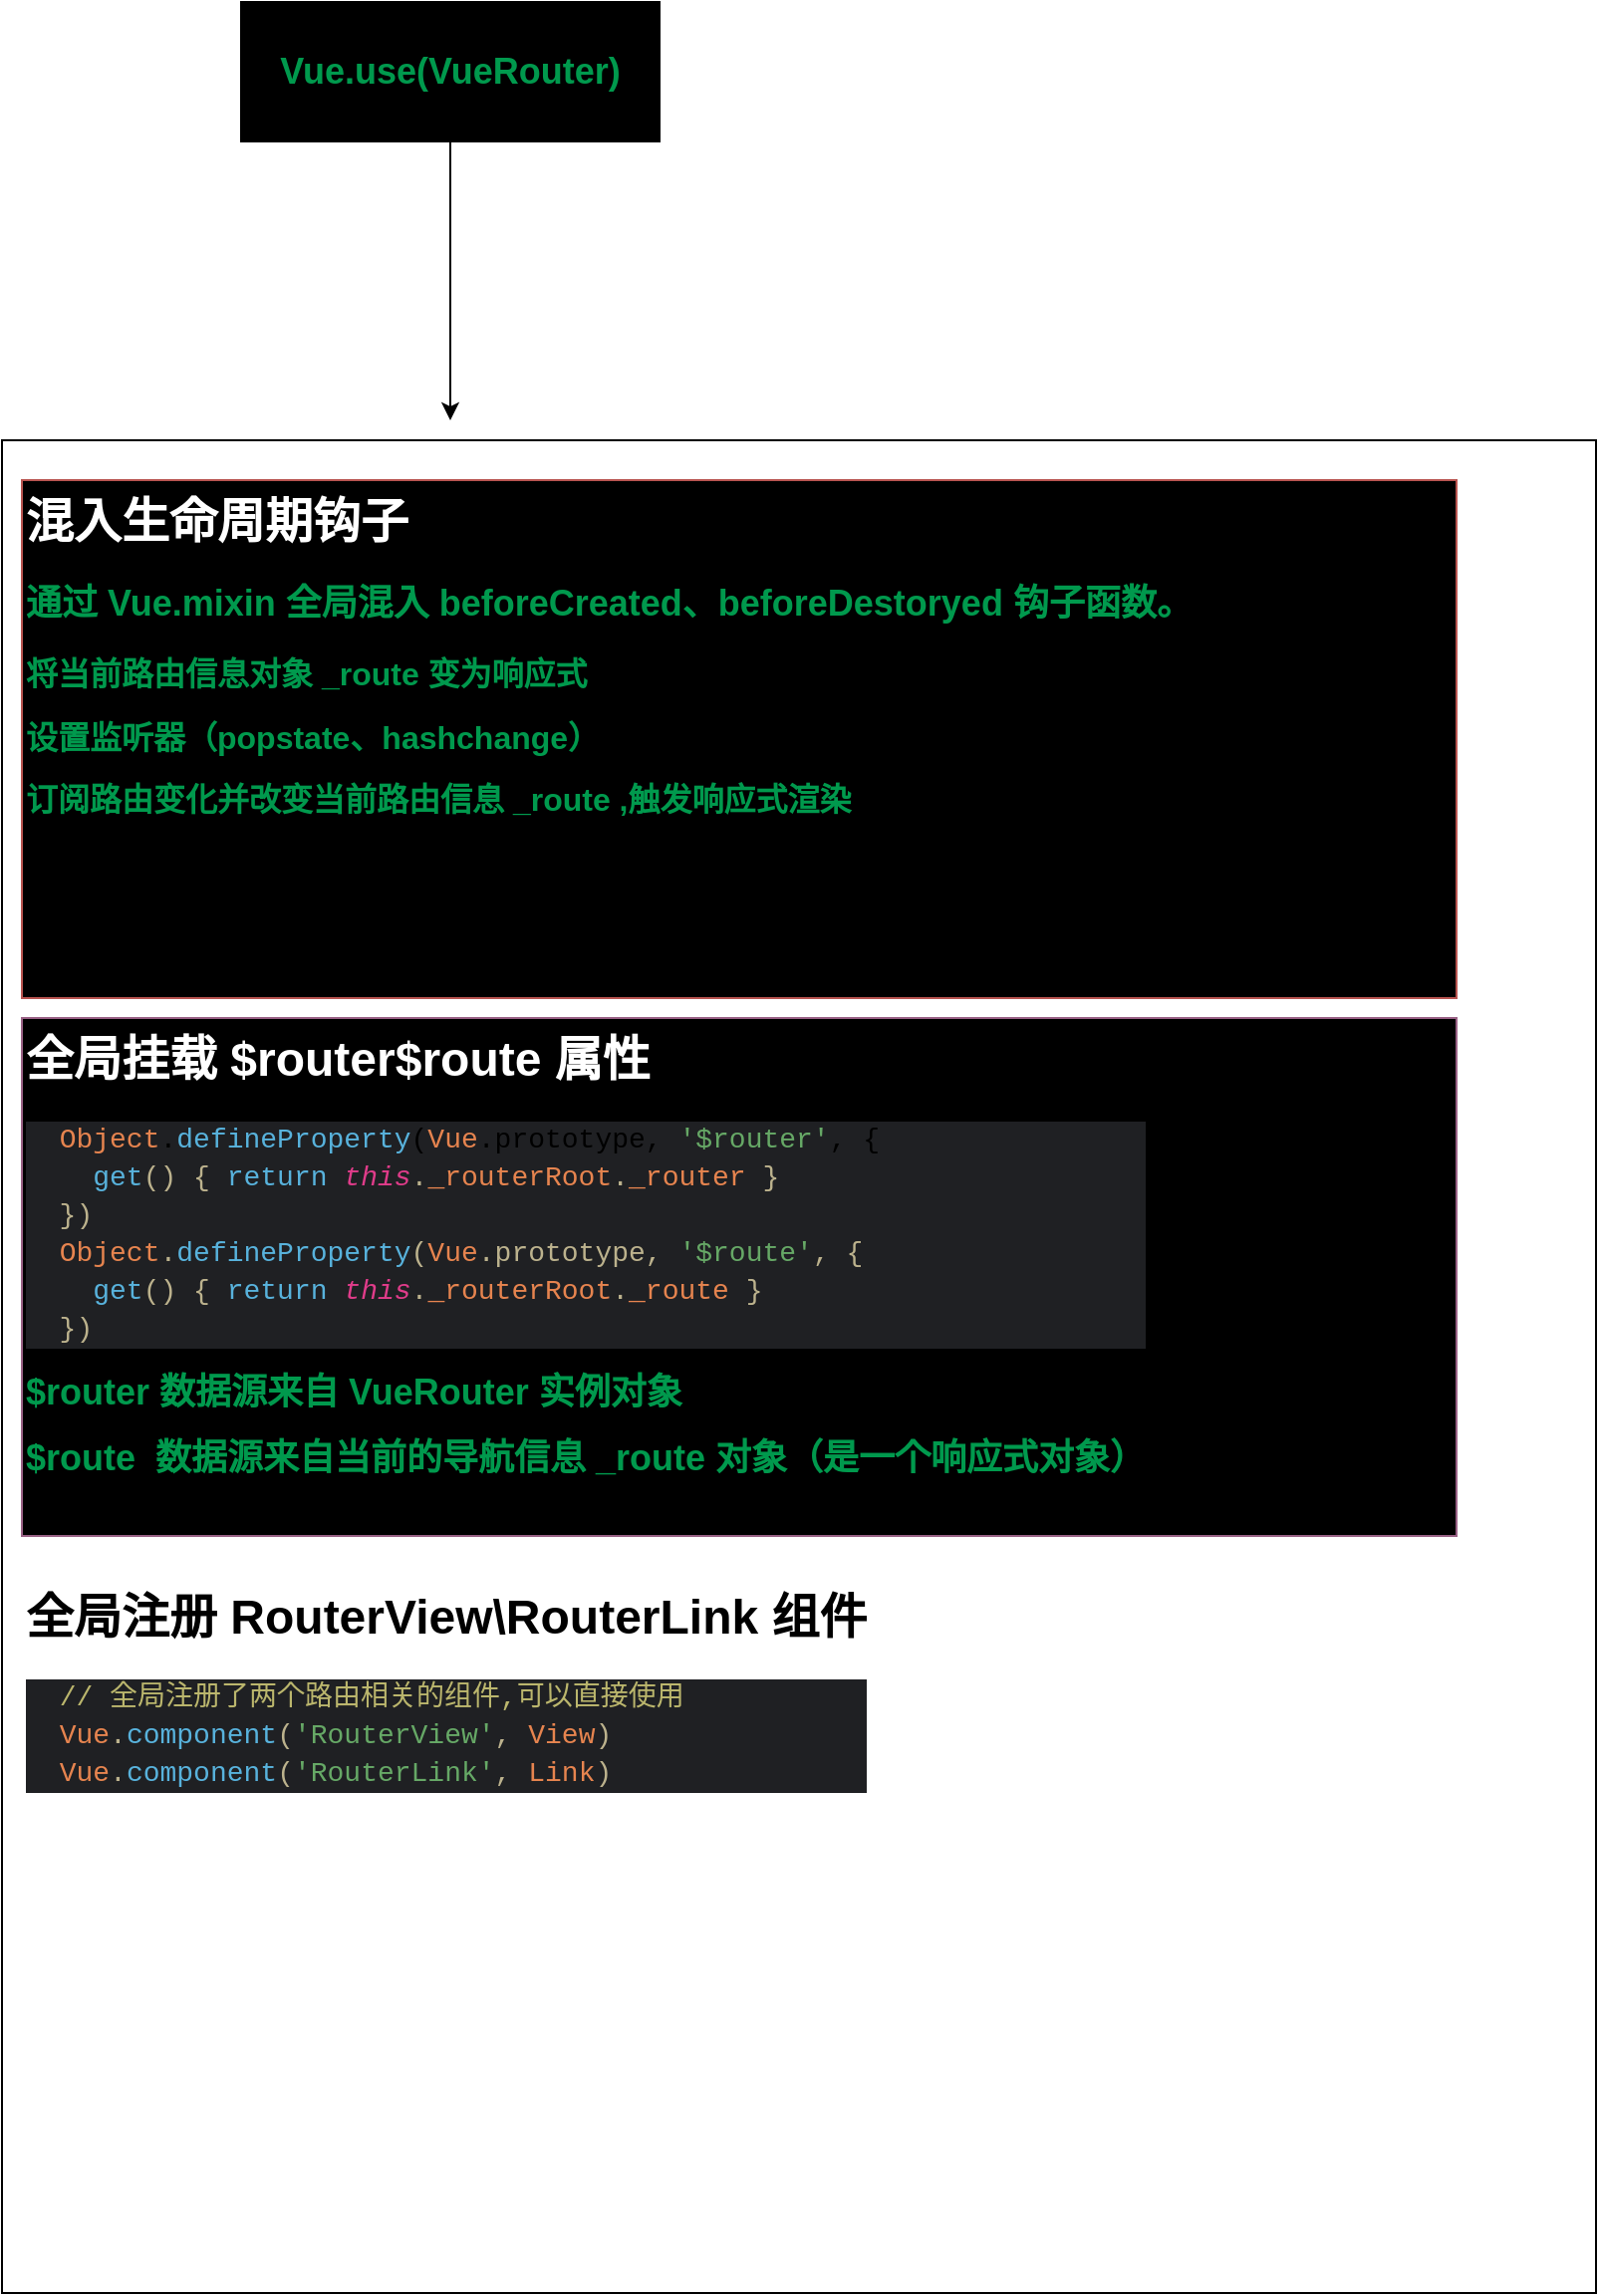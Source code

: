 <mxfile version="24.6.4" type="github">
  <diagram name="第 1 页" id="9SlIgTtQ-pPHK3Cmt_7Q">
    <mxGraphModel dx="948" dy="1097" grid="1" gridSize="10" guides="1" tooltips="1" connect="1" arrows="1" fold="1" page="1" pageScale="1" pageWidth="827" pageHeight="1169" math="0" shadow="0">
      <root>
        <mxCell id="0" />
        <mxCell id="1" parent="0" />
        <mxCell id="ERSdIEYuZWGnIZoCy1sr-2" style="edgeStyle=orthogonalEdgeStyle;rounded=0;orthogonalLoop=1;jettySize=auto;html=1;" edge="1" parent="1" source="ERSdIEYuZWGnIZoCy1sr-1">
          <mxGeometry relative="1" as="geometry">
            <mxPoint x="365" y="340" as="targetPoint" />
          </mxGeometry>
        </mxCell>
        <mxCell id="ERSdIEYuZWGnIZoCy1sr-1" value="&lt;font style=&quot;font-size: 18px;&quot; color=&quot;#00994d&quot;&gt;&lt;b&gt;Vue.use(VueRouter)&lt;/b&gt;&lt;/font&gt;" style="rounded=0;whiteSpace=wrap;html=1;fillColor=#000000;" vertex="1" parent="1">
          <mxGeometry x="260" y="130" width="210" height="70" as="geometry" />
        </mxCell>
        <mxCell id="ERSdIEYuZWGnIZoCy1sr-3" value="" style="rounded=0;whiteSpace=wrap;html=1;" vertex="1" parent="1">
          <mxGeometry x="140" y="350" width="800" height="930" as="geometry" />
        </mxCell>
        <mxCell id="ERSdIEYuZWGnIZoCy1sr-4" value="&lt;h1 style=&quot;margin-top: 0px;&quot;&gt;&lt;font color=&quot;#ffffff&quot;&gt;混入生命周期钩子&lt;/font&gt;&lt;/h1&gt;&lt;h2&gt;&lt;font style=&quot;font-size: 18px;&quot; color=&quot;#00994d&quot;&gt;通过 Vue.mixin 全局混入 beforeCreated、beforeDestoryed 钩子函数。&lt;/font&gt;&lt;/h2&gt;&lt;p&gt;&lt;font size=&quot;3&quot; style=&quot;&quot; color=&quot;#00994d&quot;&gt;&lt;b&gt;将当前路由信息对象 _route 变为响应式&lt;/b&gt;&lt;/font&gt;&lt;/p&gt;&lt;p&gt;&lt;font size=&quot;3&quot; color=&quot;#00994d&quot;&gt;&lt;b&gt;设置监听器（popstate、hashchange）&lt;/b&gt;&lt;/font&gt;&lt;/p&gt;&lt;p&gt;&lt;font size=&quot;3&quot; color=&quot;#00994d&quot;&gt;&lt;b&gt;订阅路由变化并改变当前路由信息 _route ,触发响应式渲染&lt;/b&gt;&lt;/font&gt;&lt;/p&gt;" style="text;html=1;whiteSpace=wrap;overflow=hidden;rounded=0;fillColor=#000000;gradientColor=none;strokeColor=#b85450;fontFamily=Helvetica;fontSize=12;fontColor=default;" vertex="1" parent="1">
          <mxGeometry x="150" y="370" width="720" height="260" as="geometry" />
        </mxCell>
        <mxCell id="ERSdIEYuZWGnIZoCy1sr-5" value="&lt;h1 style=&quot;margin-top: 0px;&quot;&gt;&lt;font color=&quot;#ffffff&quot;&gt;全局挂载 $router\$route 属性&lt;/font&gt;&lt;/h1&gt;&lt;div style=&quot;background-color: rgb(31, 32, 35); font-family: &amp;quot;JetBrains Mono&amp;quot;, 微软雅黑, &amp;quot;Droid Sans Mono&amp;quot;, &amp;quot;Fira Code&amp;quot;, &amp;quot;Operator Mono&amp;quot;, Consolas, &amp;quot;Courier New&amp;quot;, monospace, Consolas, &amp;quot;Courier New&amp;quot;, monospace; font-size: 14px; line-height: 19px; white-space: pre;&quot;&gt;&lt;div&gt;&amp;nbsp; &lt;span style=&quot;color: #e6844f;&quot;&gt;Object&lt;/span&gt;.&lt;span style=&quot;color: #58b2dc;&quot;&gt;defineProperty&lt;/span&gt;(&lt;span style=&quot;color: #e6844f;&quot;&gt;Vue&lt;/span&gt;.prototype, &lt;span style=&quot;color: #66a866;&quot;&gt;&#39;$router&#39;&lt;/span&gt;, {&lt;/div&gt;&lt;div style=&quot;color: rgb(188, 178, 141);&quot;&gt;&amp;nbsp; &amp;nbsp; &lt;span style=&quot;color: #58b2dc;&quot;&gt;get&lt;/span&gt;() { &lt;span style=&quot;color: #58b2dc;&quot;&gt;return&lt;/span&gt; &lt;span style=&quot;color: #e03c8a;font-style: italic;&quot;&gt;this&lt;/span&gt;.&lt;span style=&quot;color: #e6844f;&quot;&gt;_routerRoot&lt;/span&gt;.&lt;span style=&quot;color: #e6844f;&quot;&gt;_router&lt;/span&gt; }&lt;/div&gt;&lt;div style=&quot;color: rgb(188, 178, 141);&quot;&gt;&amp;nbsp; })&lt;/div&gt;&lt;div style=&quot;color: rgb(188, 178, 141);&quot;&gt;&lt;div style=&quot;line-height: 19px;&quot;&gt;&lt;div&gt;&amp;nbsp; &lt;span style=&quot;color: #e6844f;&quot;&gt;Object&lt;/span&gt;.&lt;span style=&quot;color: #58b2dc;&quot;&gt;defineProperty&lt;/span&gt;(&lt;span style=&quot;color: #e6844f;&quot;&gt;Vue&lt;/span&gt;.prototype, &lt;span style=&quot;color: #66a866;&quot;&gt;&#39;$route&#39;&lt;/span&gt;, {&lt;/div&gt;&lt;div&gt;&amp;nbsp; &amp;nbsp; &lt;span style=&quot;color: #58b2dc;&quot;&gt;get&lt;/span&gt;() { &lt;span style=&quot;color: #58b2dc;&quot;&gt;return&lt;/span&gt; &lt;span style=&quot;color: #e03c8a;font-style: italic;&quot;&gt;this&lt;/span&gt;.&lt;span style=&quot;color: #e6844f;&quot;&gt;_routerRoot&lt;/span&gt;.&lt;span style=&quot;color: #e6844f;&quot;&gt;_route&lt;/span&gt; }&lt;/div&gt;&lt;div&gt;&amp;nbsp; })&lt;/div&gt;&lt;/div&gt;&lt;/div&gt;&lt;/div&gt;&lt;p&gt;&lt;font style=&quot;font-size: 18px;&quot; color=&quot;#00994d&quot;&gt;&lt;b&gt;$router 数据源来自 VueRouter 实例对象&lt;/b&gt;&lt;/font&gt;&lt;/p&gt;&lt;p&gt;&lt;font style=&quot;font-size: 18px;&quot; color=&quot;#00994d&quot;&gt;&lt;b&gt;$route&amp;nbsp; 数据源来自当前的导航信息 _route 对象（是一个响应式对象）&lt;/b&gt;&lt;/font&gt;&lt;/p&gt;" style="text;html=1;whiteSpace=wrap;overflow=hidden;rounded=0;fontFamily=Helvetica;fontSize=12;fillColor=#000000;gradientColor=none;strokeColor=#996185;fontColor=default;" vertex="1" parent="1">
          <mxGeometry x="150" y="640" width="720" height="260" as="geometry" />
        </mxCell>
        <mxCell id="ERSdIEYuZWGnIZoCy1sr-6" value="&lt;h1 style=&quot;margin-top: 0px;&quot;&gt;全局注册 RouterView\RouterLink 组件&lt;/h1&gt;&lt;div style=&quot;color: rgb(188, 178, 141); background-color: rgb(31, 32, 35); font-family: &amp;quot;JetBrains Mono&amp;quot;, 微软雅黑, &amp;quot;Droid Sans Mono&amp;quot;, &amp;quot;Fira Code&amp;quot;, &amp;quot;Operator Mono&amp;quot;, Consolas, &amp;quot;Courier New&amp;quot;, monospace, Consolas, &amp;quot;Courier New&amp;quot;, monospace; font-size: 14px; line-height: 19px; white-space: pre;&quot;&gt;&lt;div&gt;&amp;nbsp; &lt;span style=&quot;color: #bbb66d;&quot;&gt;// 全局注册了两个路由相关的组件,可以直接使用&lt;/span&gt;&lt;/div&gt;&lt;div&gt;&amp;nbsp; &lt;span style=&quot;color: #e6844f;&quot;&gt;Vue&lt;/span&gt;.&lt;span style=&quot;color: #58b2dc;&quot;&gt;component&lt;/span&gt;(&lt;span style=&quot;color: #66a866;&quot;&gt;&#39;RouterView&#39;&lt;/span&gt;, &lt;span style=&quot;color: #e6844f;&quot;&gt;View&lt;/span&gt;)&lt;/div&gt;&lt;div&gt;&amp;nbsp; &lt;span style=&quot;color: #e6844f;&quot;&gt;Vue&lt;/span&gt;.&lt;span style=&quot;color: #58b2dc;&quot;&gt;component&lt;/span&gt;(&lt;span style=&quot;color: #66a866;&quot;&gt;&#39;RouterLink&#39;&lt;/span&gt;, &lt;span style=&quot;color: #e6844f;&quot;&gt;Link&lt;/span&gt;)&lt;/div&gt;&lt;/div&gt;" style="text;html=1;whiteSpace=wrap;overflow=hidden;rounded=0;fontFamily=Helvetica;fontSize=12;fontColor=default;" vertex="1" parent="1">
          <mxGeometry x="150" y="920" width="720" height="190" as="geometry" />
        </mxCell>
        <mxCell id="ERSdIEYuZWGnIZoCy1sr-7" value="Text" style="text;html=1;align=center;verticalAlign=middle;whiteSpace=wrap;rounded=0;" vertex="1" parent="1">
          <mxGeometry x="450" y="860" width="60" height="30" as="geometry" />
        </mxCell>
      </root>
    </mxGraphModel>
  </diagram>
</mxfile>
